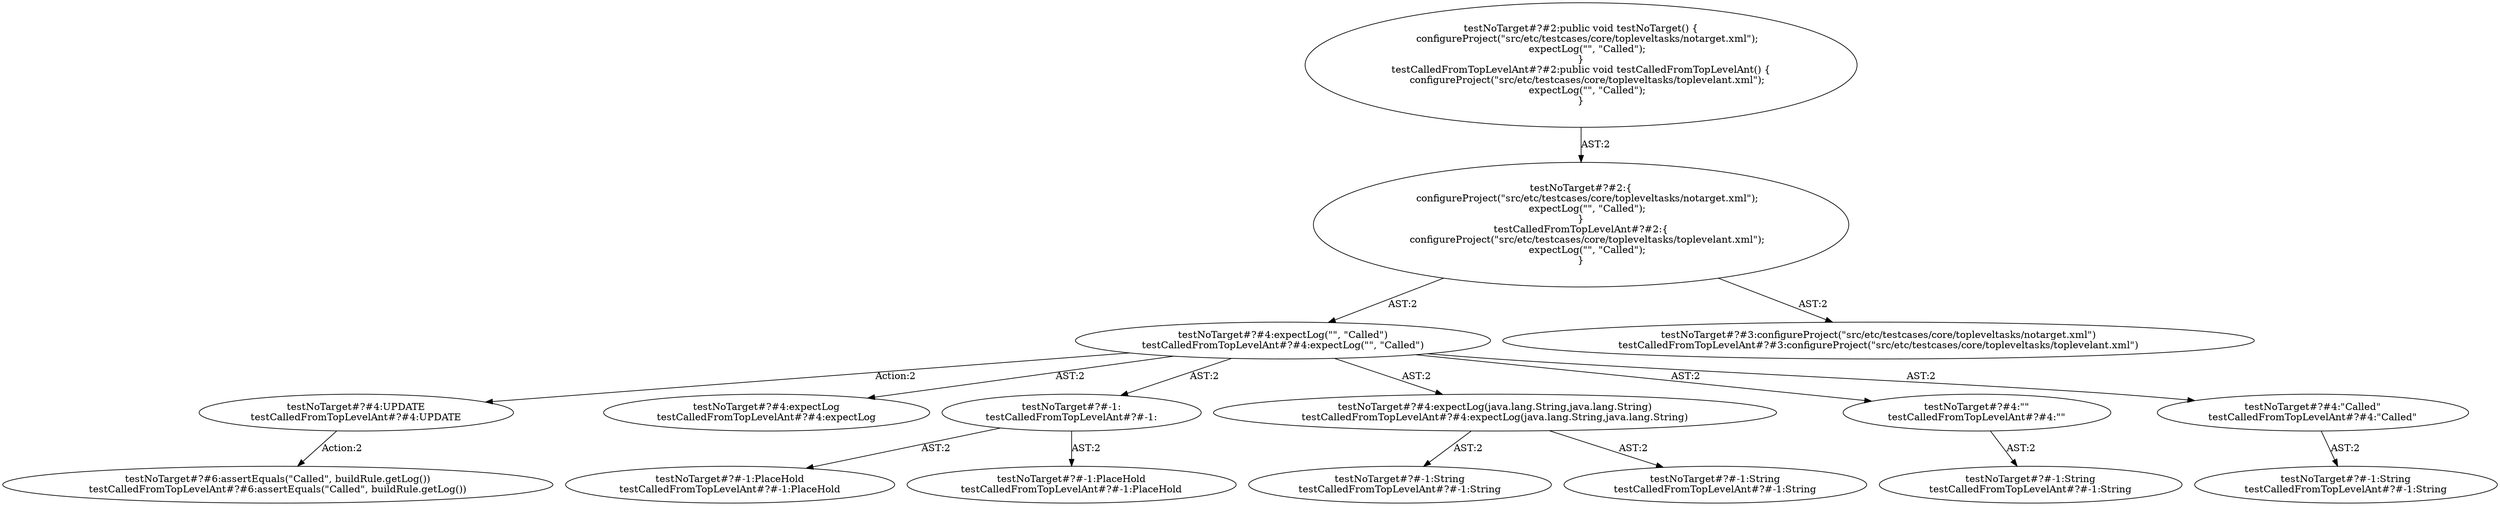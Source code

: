 digraph "Pattern" {
0 [label="testNoTarget#?#4:UPDATE
testCalledFromTopLevelAnt#?#4:UPDATE" shape=ellipse]
1 [label="testNoTarget#?#4:expectLog(\"\", \"Called\")
testCalledFromTopLevelAnt#?#4:expectLog(\"\", \"Called\")" shape=ellipse]
2 [label="testNoTarget#?#2:\{
    configureProject(\"src/etc/testcases/core/topleveltasks/notarget.xml\");
    expectLog(\"\", \"Called\");
\}
testCalledFromTopLevelAnt#?#2:\{
    configureProject(\"src/etc/testcases/core/topleveltasks/toplevelant.xml\");
    expectLog(\"\", \"Called\");
\}" shape=ellipse]
3 [label="testNoTarget#?#2:public void testNoTarget() \{
    configureProject(\"src/etc/testcases/core/topleveltasks/notarget.xml\");
    expectLog(\"\", \"Called\");
\}
testCalledFromTopLevelAnt#?#2:public void testCalledFromTopLevelAnt() \{
    configureProject(\"src/etc/testcases/core/topleveltasks/toplevelant.xml\");
    expectLog(\"\", \"Called\");
\}" shape=ellipse]
4 [label="testNoTarget#?#3:configureProject(\"src/etc/testcases/core/topleveltasks/notarget.xml\")
testCalledFromTopLevelAnt#?#3:configureProject(\"src/etc/testcases/core/topleveltasks/toplevelant.xml\")" shape=ellipse]
5 [label="testNoTarget#?#4:expectLog
testCalledFromTopLevelAnt#?#4:expectLog" shape=ellipse]
6 [label="testNoTarget#?#-1:
testCalledFromTopLevelAnt#?#-1:" shape=ellipse]
7 [label="testNoTarget#?#-1:PlaceHold
testCalledFromTopLevelAnt#?#-1:PlaceHold" shape=ellipse]
8 [label="testNoTarget#?#-1:PlaceHold
testCalledFromTopLevelAnt#?#-1:PlaceHold" shape=ellipse]
9 [label="testNoTarget#?#4:expectLog(java.lang.String,java.lang.String)
testCalledFromTopLevelAnt#?#4:expectLog(java.lang.String,java.lang.String)" shape=ellipse]
10 [label="testNoTarget#?#-1:String
testCalledFromTopLevelAnt#?#-1:String" shape=ellipse]
11 [label="testNoTarget#?#-1:String
testCalledFromTopLevelAnt#?#-1:String" shape=ellipse]
12 [label="testNoTarget#?#4:\"\"
testCalledFromTopLevelAnt#?#4:\"\"" shape=ellipse]
13 [label="testNoTarget#?#-1:String
testCalledFromTopLevelAnt#?#-1:String" shape=ellipse]
14 [label="testNoTarget#?#4:\"Called\"
testCalledFromTopLevelAnt#?#4:\"Called\"" shape=ellipse]
15 [label="testNoTarget#?#-1:String
testCalledFromTopLevelAnt#?#-1:String" shape=ellipse]
16 [label="testNoTarget#?#6:assertEquals(\"Called\", buildRule.getLog())
testCalledFromTopLevelAnt#?#6:assertEquals(\"Called\", buildRule.getLog())" shape=ellipse]
0 -> 16 [label="Action:2"];
1 -> 0 [label="Action:2"];
1 -> 5 [label="AST:2"];
1 -> 6 [label="AST:2"];
1 -> 9 [label="AST:2"];
1 -> 12 [label="AST:2"];
1 -> 14 [label="AST:2"];
2 -> 1 [label="AST:2"];
2 -> 4 [label="AST:2"];
3 -> 2 [label="AST:2"];
6 -> 7 [label="AST:2"];
6 -> 8 [label="AST:2"];
9 -> 10 [label="AST:2"];
9 -> 11 [label="AST:2"];
12 -> 13 [label="AST:2"];
14 -> 15 [label="AST:2"];
}